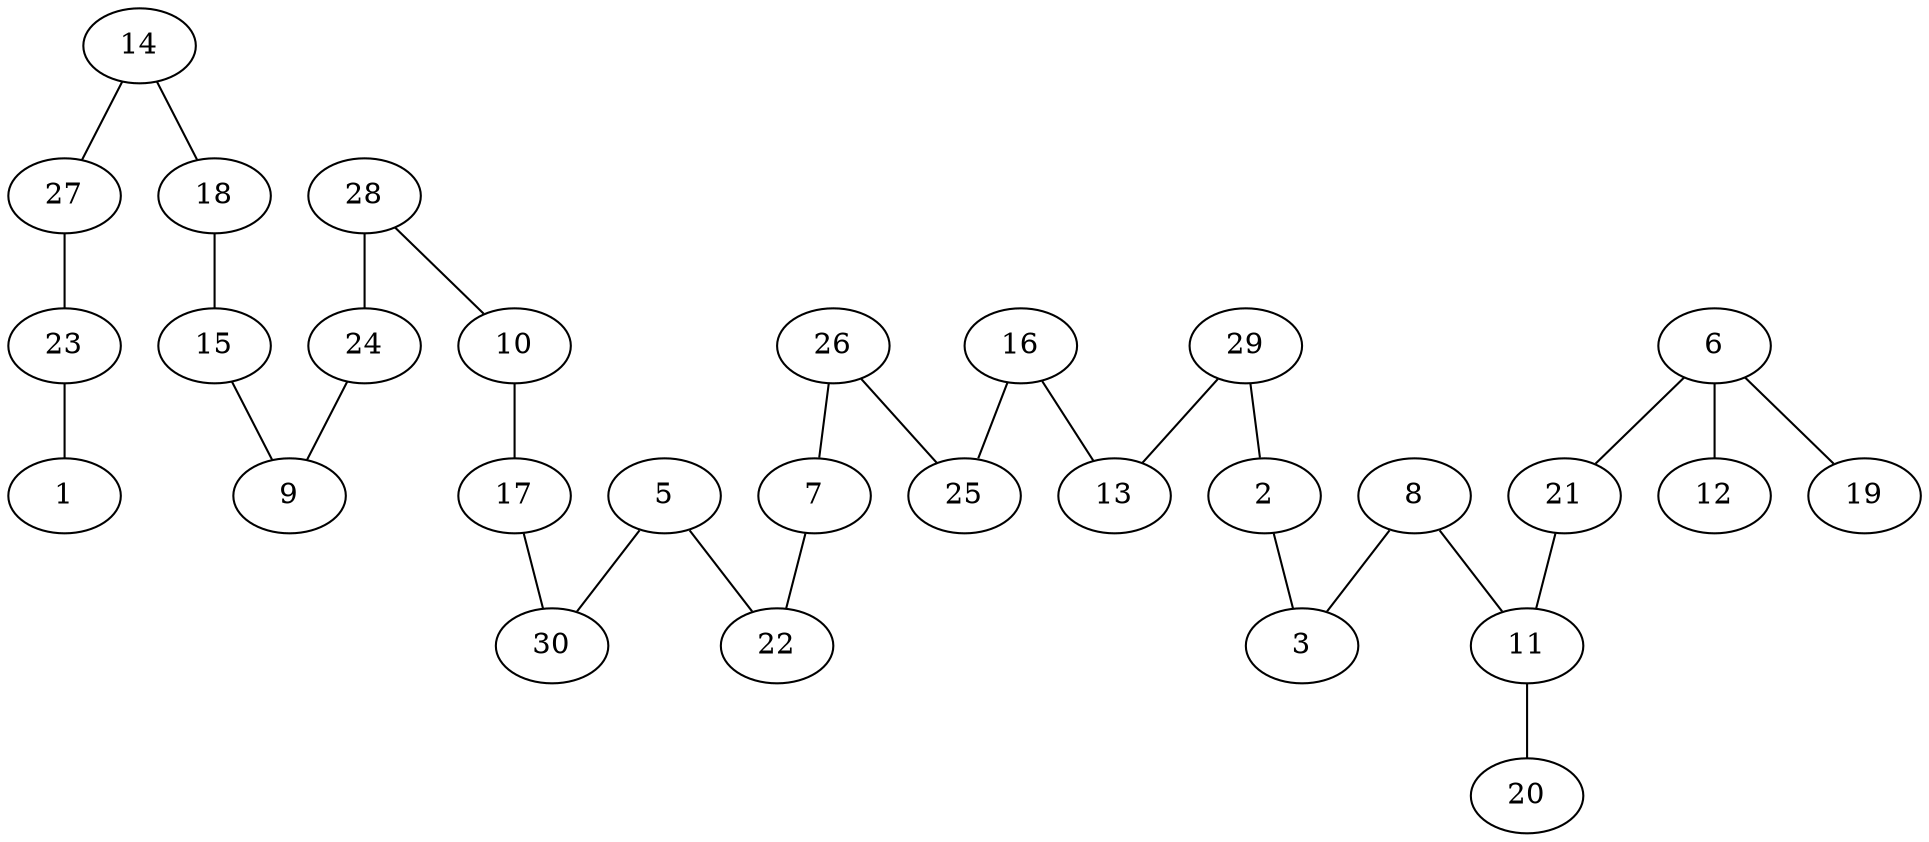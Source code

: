 graph arbol_DFS_R_G_1 {
    1;
    23;
    27;
    14;
    18;
    15;
    9;
    24;
    28;
    10;
    17;
    30;
    5;
    22;
    7;
    26;
    25;
    16;
    13;
    29;
    2;
    3;
    8;
    11;
    21;
    6;
    12;
    19;
    20;
    23 -- 1;
    27 -- 23;
    14 -- 27;
    14 -- 18;
    18 -- 15;
    15 -- 9;
    24 -- 9;
    28 -- 24;
    28 -- 10;
    10 -- 17;
    17 -- 30;
    5 -- 30;
    5 -- 22;
    7 -- 22;
    26 -- 7;
    26 -- 25;
    16 -- 25;
    16 -- 13;
    29 -- 13;
    29 -- 2;
    2 -- 3;
    8 -- 3;
    8 -- 11;
    21 -- 11;
    6 -- 21;
    6 -- 12;
    6 -- 19;
    11 -- 20;
}